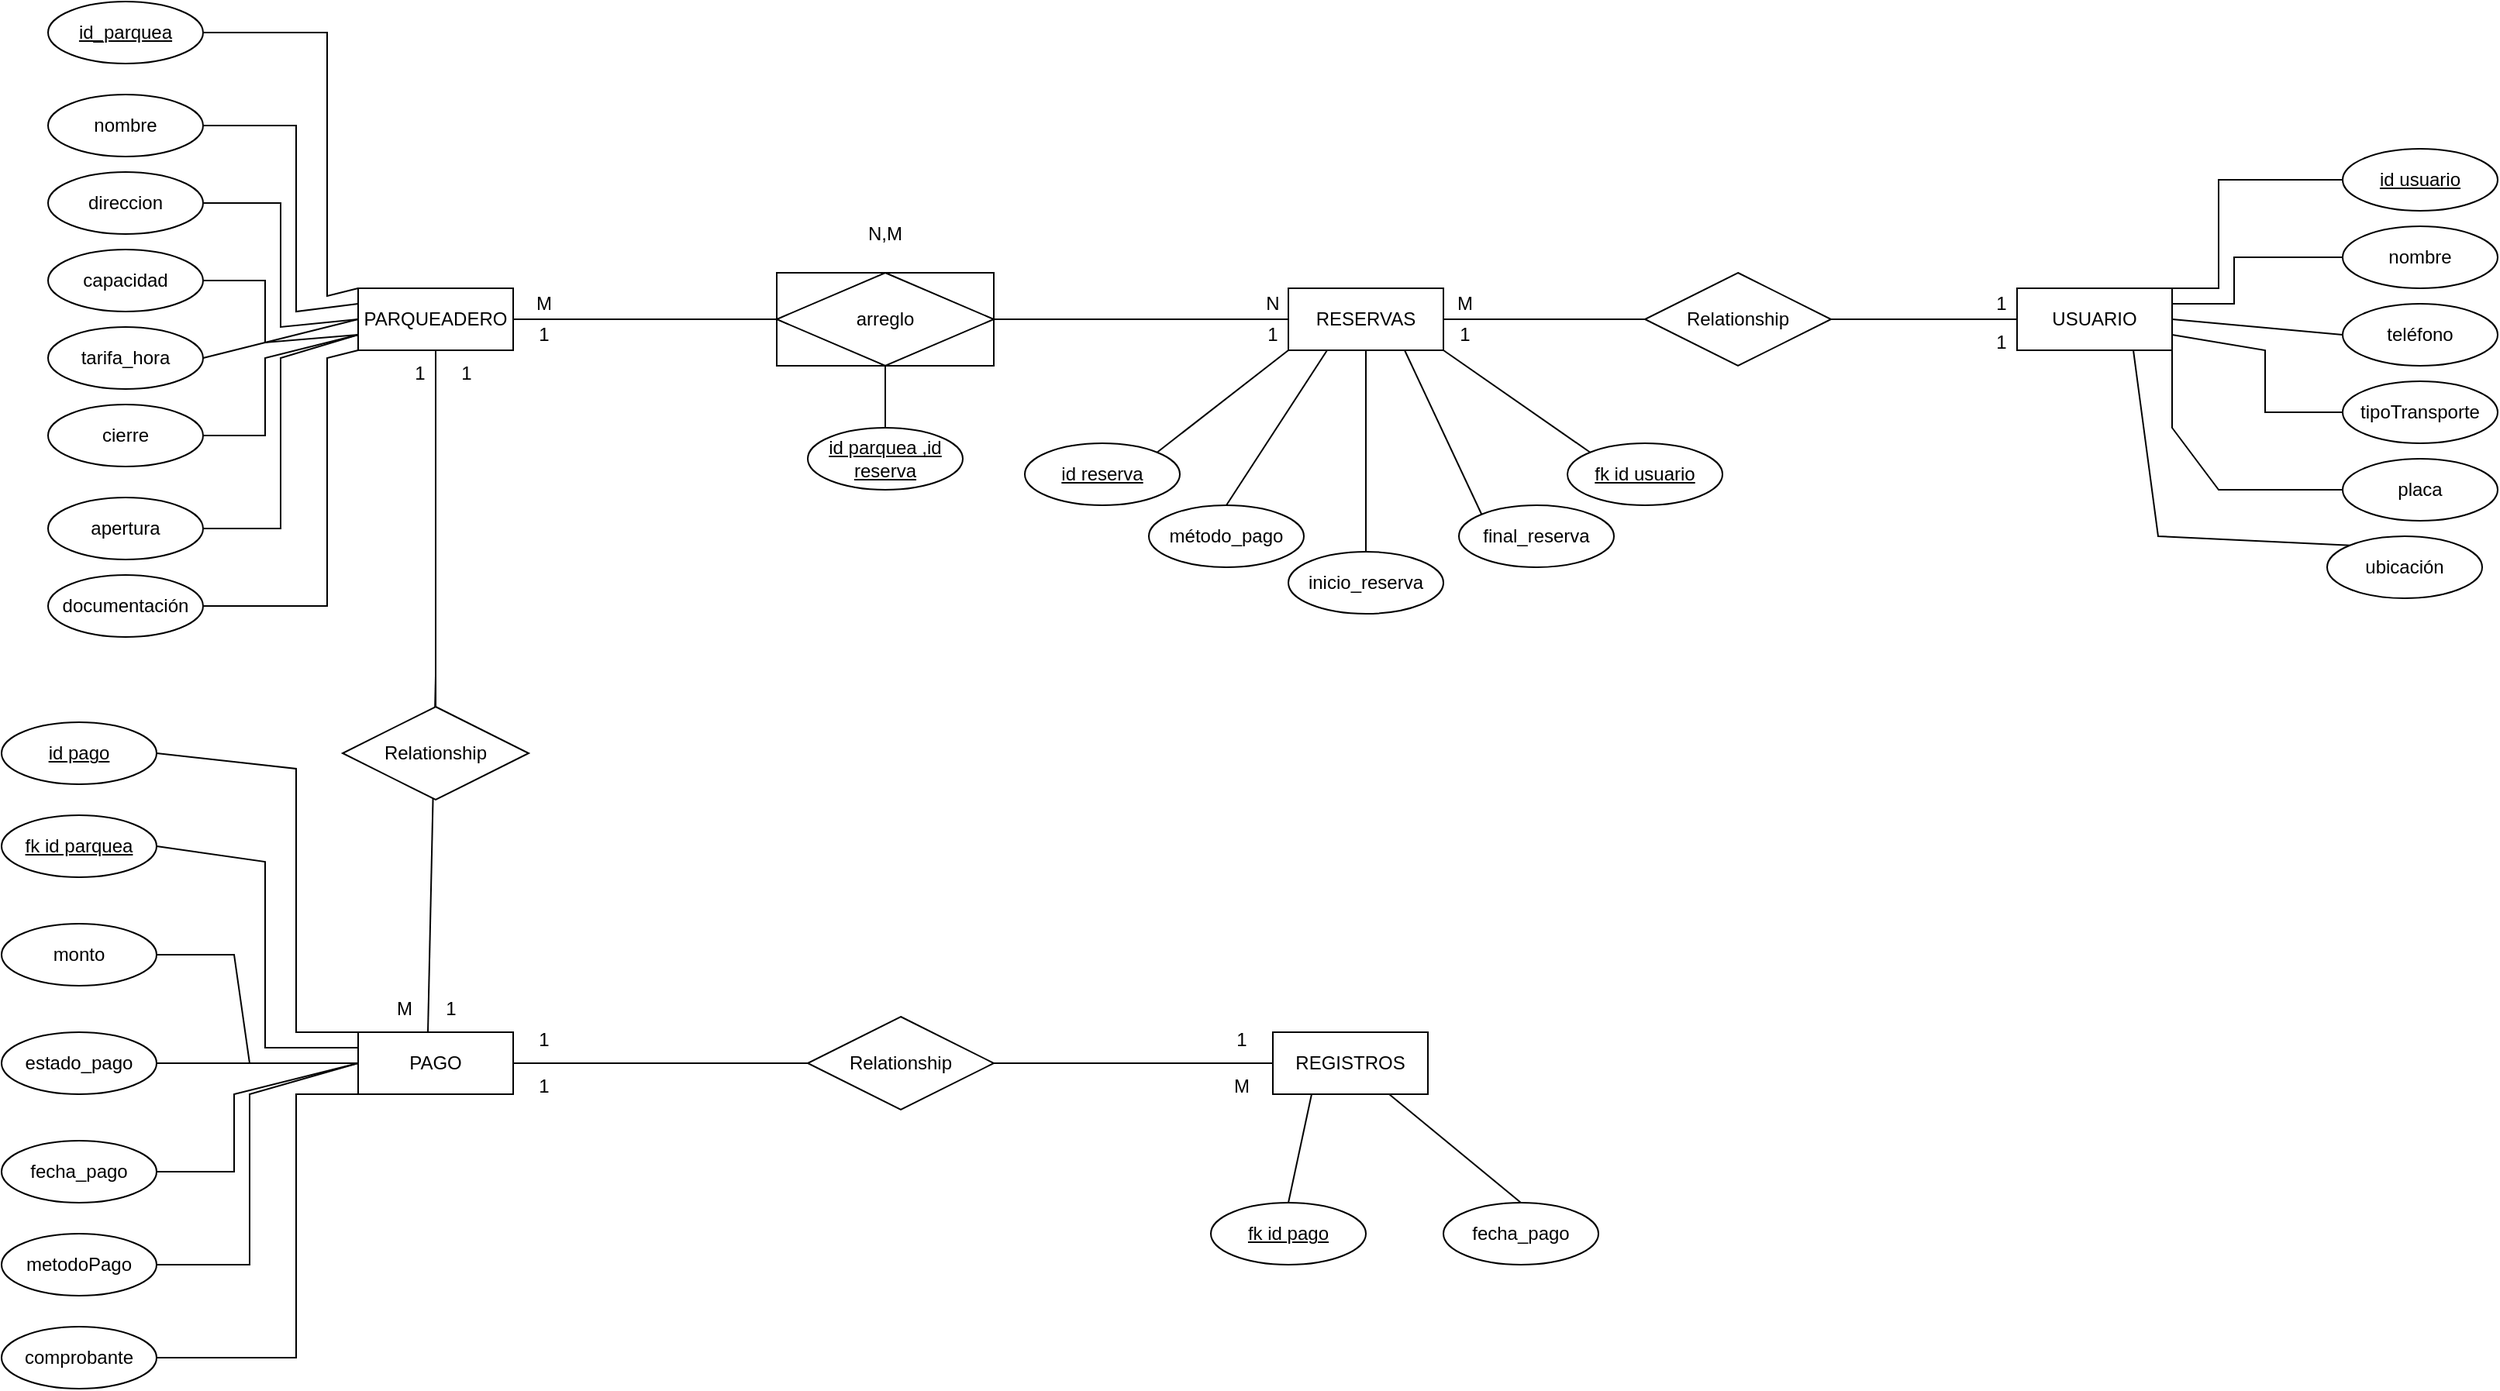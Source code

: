 <mxfile version="24.7.13">
  <diagram name="Página-1" id="D1UG52gK4ZFhQqOSn1Ke">
    <mxGraphModel dx="2694" dy="780" grid="1" gridSize="10" guides="1" tooltips="1" connect="1" arrows="1" fold="1" page="1" pageScale="1" pageWidth="827" pageHeight="1169" math="0" shadow="0">
      <root>
        <mxCell id="0" />
        <mxCell id="1" parent="0" />
        <mxCell id="8Ww00pwWWYWBI8ZVEA0D-1" value="USUARIO" style="whiteSpace=wrap;html=1;align=center;" parent="1" vertex="1">
          <mxGeometry x="800" y="200" width="100" height="40" as="geometry" />
        </mxCell>
        <mxCell id="8Ww00pwWWYWBI8ZVEA0D-4" value="PARQUEADERO" style="whiteSpace=wrap;html=1;align=center;" parent="1" vertex="1">
          <mxGeometry x="-270" y="200" width="100" height="40" as="geometry" />
        </mxCell>
        <mxCell id="8Ww00pwWWYWBI8ZVEA0D-7" value="capacidad" style="ellipse;whiteSpace=wrap;html=1;align=center;" parent="1" vertex="1">
          <mxGeometry x="-470" y="175" width="100" height="40" as="geometry" />
        </mxCell>
        <mxCell id="8Ww00pwWWYWBI8ZVEA0D-8" value="id_parquea" style="ellipse;whiteSpace=wrap;html=1;align=center;fontStyle=4;" parent="1" vertex="1">
          <mxGeometry x="-470" y="15" width="100" height="40" as="geometry" />
        </mxCell>
        <mxCell id="8Ww00pwWWYWBI8ZVEA0D-9" value="direccion" style="ellipse;whiteSpace=wrap;html=1;align=center;" parent="1" vertex="1">
          <mxGeometry x="-470" y="125" width="100" height="40" as="geometry" />
        </mxCell>
        <mxCell id="8Ww00pwWWYWBI8ZVEA0D-10" value="nombre" style="ellipse;whiteSpace=wrap;html=1;align=center;" parent="1" vertex="1">
          <mxGeometry x="-470" y="75" width="100" height="40" as="geometry" />
        </mxCell>
        <mxCell id="8Ww00pwWWYWBI8ZVEA0D-12" value="tarifa_hora" style="ellipse;whiteSpace=wrap;html=1;align=center;" parent="1" vertex="1">
          <mxGeometry x="-470" y="225" width="100" height="40" as="geometry" />
        </mxCell>
        <mxCell id="8Ww00pwWWYWBI8ZVEA0D-13" value="apertura" style="ellipse;whiteSpace=wrap;html=1;align=center;" parent="1" vertex="1">
          <mxGeometry x="-470" y="335" width="100" height="40" as="geometry" />
        </mxCell>
        <mxCell id="8Ww00pwWWYWBI8ZVEA0D-14" value="cierre" style="ellipse;whiteSpace=wrap;html=1;align=center;" parent="1" vertex="1">
          <mxGeometry x="-470" y="275" width="100" height="40" as="geometry" />
        </mxCell>
        <mxCell id="8Ww00pwWWYWBI8ZVEA0D-15" value="documentación" style="ellipse;whiteSpace=wrap;html=1;align=center;" parent="1" vertex="1">
          <mxGeometry x="-470" y="385" width="100" height="40" as="geometry" />
        </mxCell>
        <mxCell id="8Ww00pwWWYWBI8ZVEA0D-16" value="" style="endArrow=none;html=1;rounded=0;exitX=1;exitY=0.5;exitDx=0;exitDy=0;entryX=0;entryY=0;entryDx=0;entryDy=0;" parent="1" source="8Ww00pwWWYWBI8ZVEA0D-8" target="8Ww00pwWWYWBI8ZVEA0D-4" edge="1">
          <mxGeometry relative="1" as="geometry">
            <mxPoint x="-290" y="115" as="sourcePoint" />
            <mxPoint x="-320" y="285" as="targetPoint" />
            <Array as="points">
              <mxPoint x="-290" y="35" />
              <mxPoint x="-290" y="205" />
            </Array>
          </mxGeometry>
        </mxCell>
        <mxCell id="8Ww00pwWWYWBI8ZVEA0D-17" value="" style="endArrow=none;html=1;rounded=0;exitX=1;exitY=0.5;exitDx=0;exitDy=0;entryX=0;entryY=0.25;entryDx=0;entryDy=0;" parent="1" source="8Ww00pwWWYWBI8ZVEA0D-10" target="8Ww00pwWWYWBI8ZVEA0D-4" edge="1">
          <mxGeometry relative="1" as="geometry">
            <mxPoint x="-370" y="195" as="sourcePoint" />
            <mxPoint x="-270" y="375" as="targetPoint" />
            <Array as="points">
              <mxPoint x="-310" y="95" />
              <mxPoint x="-310" y="215" />
            </Array>
          </mxGeometry>
        </mxCell>
        <mxCell id="8Ww00pwWWYWBI8ZVEA0D-18" value="" style="endArrow=none;html=1;rounded=0;exitX=1;exitY=0.5;exitDx=0;exitDy=0;entryX=0;entryY=0.5;entryDx=0;entryDy=0;" parent="1" source="8Ww00pwWWYWBI8ZVEA0D-9" target="8Ww00pwWWYWBI8ZVEA0D-4" edge="1">
          <mxGeometry relative="1" as="geometry">
            <mxPoint x="-360" y="255" as="sourcePoint" />
            <mxPoint x="-260" y="375" as="targetPoint" />
            <Array as="points">
              <mxPoint x="-320" y="145" />
              <mxPoint x="-320" y="225" />
            </Array>
          </mxGeometry>
        </mxCell>
        <mxCell id="8Ww00pwWWYWBI8ZVEA0D-19" value="" style="endArrow=none;html=1;rounded=0;exitX=1;exitY=0.5;exitDx=0;exitDy=0;entryX=0;entryY=0.75;entryDx=0;entryDy=0;" parent="1" source="8Ww00pwWWYWBI8ZVEA0D-7" target="8Ww00pwWWYWBI8ZVEA0D-4" edge="1">
          <mxGeometry relative="1" as="geometry">
            <mxPoint x="-360" y="205" as="sourcePoint" />
            <mxPoint x="-260" y="285" as="targetPoint" />
            <Array as="points">
              <mxPoint x="-330" y="195" />
              <mxPoint x="-330" y="235" />
            </Array>
          </mxGeometry>
        </mxCell>
        <mxCell id="8Ww00pwWWYWBI8ZVEA0D-20" value="" style="endArrow=none;html=1;rounded=0;exitX=1;exitY=0.5;exitDx=0;exitDy=0;entryX=0;entryY=1;entryDx=0;entryDy=0;" parent="1" source="8Ww00pwWWYWBI8ZVEA0D-15" target="8Ww00pwWWYWBI8ZVEA0D-4" edge="1">
          <mxGeometry relative="1" as="geometry">
            <mxPoint x="-320" y="404.5" as="sourcePoint" />
            <mxPoint x="-230" y="275" as="targetPoint" />
            <Array as="points">
              <mxPoint x="-290" y="405" />
              <mxPoint x="-290" y="245" />
            </Array>
          </mxGeometry>
        </mxCell>
        <mxCell id="8Ww00pwWWYWBI8ZVEA0D-21" value="" style="endArrow=none;html=1;rounded=0;exitX=1;exitY=0.5;exitDx=0;exitDy=0;entryX=0;entryY=0.75;entryDx=0;entryDy=0;" parent="1" source="8Ww00pwWWYWBI8ZVEA0D-13" target="8Ww00pwWWYWBI8ZVEA0D-4" edge="1">
          <mxGeometry relative="1" as="geometry">
            <mxPoint x="-360" y="415" as="sourcePoint" />
            <mxPoint x="-260" y="255" as="targetPoint" />
            <Array as="points">
              <mxPoint x="-320" y="355" />
              <mxPoint x="-320" y="245" />
            </Array>
          </mxGeometry>
        </mxCell>
        <mxCell id="8Ww00pwWWYWBI8ZVEA0D-22" value="" style="endArrow=none;html=1;rounded=0;exitX=1;exitY=0.5;exitDx=0;exitDy=0;entryX=0;entryY=0.75;entryDx=0;entryDy=0;" parent="1" source="8Ww00pwWWYWBI8ZVEA0D-14" target="8Ww00pwWWYWBI8ZVEA0D-4" edge="1">
          <mxGeometry relative="1" as="geometry">
            <mxPoint x="-360" y="365" as="sourcePoint" />
            <mxPoint x="-260" y="245" as="targetPoint" />
            <Array as="points">
              <mxPoint x="-330" y="295" />
              <mxPoint x="-330" y="245" />
            </Array>
          </mxGeometry>
        </mxCell>
        <mxCell id="8Ww00pwWWYWBI8ZVEA0D-23" value="" style="endArrow=none;html=1;rounded=0;exitX=1;exitY=0.5;exitDx=0;exitDy=0;entryX=0;entryY=0.5;entryDx=0;entryDy=0;" parent="1" source="8Ww00pwWWYWBI8ZVEA0D-12" target="8Ww00pwWWYWBI8ZVEA0D-4" edge="1">
          <mxGeometry relative="1" as="geometry">
            <mxPoint x="30" y="115" as="sourcePoint" />
            <mxPoint x="190" y="115" as="targetPoint" />
          </mxGeometry>
        </mxCell>
        <mxCell id="8Ww00pwWWYWBI8ZVEA0D-25" value="REGISTROS" style="whiteSpace=wrap;html=1;align=center;" parent="1" vertex="1">
          <mxGeometry x="320" y="680" width="100" height="40" as="geometry" />
        </mxCell>
        <mxCell id="8Ww00pwWWYWBI8ZVEA0D-28" value="método_pago" style="ellipse;whiteSpace=wrap;html=1;align=center;" parent="1" vertex="1">
          <mxGeometry x="240" y="340" width="100" height="40" as="geometry" />
        </mxCell>
        <mxCell id="8Ww00pwWWYWBI8ZVEA0D-30" value="inicio_reserva" style="ellipse;whiteSpace=wrap;html=1;align=center;" parent="1" vertex="1">
          <mxGeometry x="330" y="370" width="100" height="40" as="geometry" />
        </mxCell>
        <mxCell id="8Ww00pwWWYWBI8ZVEA0D-31" value="final_reserva" style="ellipse;whiteSpace=wrap;html=1;align=center;" parent="1" vertex="1">
          <mxGeometry x="440" y="340" width="100" height="40" as="geometry" />
        </mxCell>
        <mxCell id="8Ww00pwWWYWBI8ZVEA0D-32" value="fk id usuario" style="ellipse;whiteSpace=wrap;html=1;align=center;fontStyle=4;" parent="1" vertex="1">
          <mxGeometry x="510" y="300" width="100" height="40" as="geometry" />
        </mxCell>
        <mxCell id="8Ww00pwWWYWBI8ZVEA0D-33" value="id reserva" style="ellipse;whiteSpace=wrap;html=1;align=center;fontStyle=4;" parent="1" vertex="1">
          <mxGeometry x="160" y="300" width="100" height="40" as="geometry" />
        </mxCell>
        <mxCell id="8Ww00pwWWYWBI8ZVEA0D-35" value="" style="endArrow=none;html=1;rounded=0;exitX=0.5;exitY=0;exitDx=0;exitDy=0;entryX=0.25;entryY=1;entryDx=0;entryDy=0;" parent="1" source="8Ww00pwWWYWBI8ZVEA0D-28" edge="1">
          <mxGeometry relative="1" as="geometry">
            <mxPoint x="265" y="316" as="sourcePoint" />
            <mxPoint x="355" y="240" as="targetPoint" />
          </mxGeometry>
        </mxCell>
        <mxCell id="8Ww00pwWWYWBI8ZVEA0D-36" value="" style="endArrow=none;html=1;rounded=0;exitX=0.5;exitY=0;exitDx=0;exitDy=0;entryX=0.5;entryY=1;entryDx=0;entryDy=0;" parent="1" source="8Ww00pwWWYWBI8ZVEA0D-30" edge="1">
          <mxGeometry relative="1" as="geometry">
            <mxPoint x="300" y="350" as="sourcePoint" />
            <mxPoint x="380" y="240" as="targetPoint" />
          </mxGeometry>
        </mxCell>
        <mxCell id="8Ww00pwWWYWBI8ZVEA0D-37" value="" style="endArrow=none;html=1;rounded=0;exitX=0;exitY=0;exitDx=0;exitDy=0;entryX=0.75;entryY=1;entryDx=0;entryDy=0;" parent="1" source="8Ww00pwWWYWBI8ZVEA0D-31" edge="1">
          <mxGeometry relative="1" as="geometry">
            <mxPoint x="400" y="380" as="sourcePoint" />
            <mxPoint x="405" y="240" as="targetPoint" />
          </mxGeometry>
        </mxCell>
        <mxCell id="8Ww00pwWWYWBI8ZVEA0D-38" value="" style="endArrow=none;html=1;rounded=0;exitX=0;exitY=0;exitDx=0;exitDy=0;entryX=1;entryY=1;entryDx=0;entryDy=0;" parent="1" source="8Ww00pwWWYWBI8ZVEA0D-32" edge="1">
          <mxGeometry relative="1" as="geometry">
            <mxPoint x="475" y="356" as="sourcePoint" />
            <mxPoint x="430" y="240" as="targetPoint" />
          </mxGeometry>
        </mxCell>
        <mxCell id="8Ww00pwWWYWBI8ZVEA0D-39" value="id usuario" style="ellipse;whiteSpace=wrap;html=1;align=center;fontStyle=4;" parent="1" vertex="1">
          <mxGeometry x="1010" y="110" width="100" height="40" as="geometry" />
        </mxCell>
        <mxCell id="8Ww00pwWWYWBI8ZVEA0D-40" value="nombre" style="ellipse;whiteSpace=wrap;html=1;align=center;" parent="1" vertex="1">
          <mxGeometry x="1010" y="160" width="100" height="40" as="geometry" />
        </mxCell>
        <mxCell id="8Ww00pwWWYWBI8ZVEA0D-41" value="teléfono" style="ellipse;whiteSpace=wrap;html=1;align=center;" parent="1" vertex="1">
          <mxGeometry x="1010" y="210" width="100" height="40" as="geometry" />
        </mxCell>
        <mxCell id="8Ww00pwWWYWBI8ZVEA0D-42" value="tipoTransp&lt;span style=&quot;color: rgba(0, 0, 0, 0); font-family: monospace; font-size: 0px; text-align: start; text-wrap: nowrap;&quot;&gt;%3CmxGraphModel%3E%3Croot%3E%3CmxCell%20id%3D%220%22%2F%3E%3CmxCell%20id%3D%221%22%20parent%3D%220%22%2F%3E%3CmxCell%20id%3D%222%22%20value%3D%22tel%C3%A9fono%22%20style%3D%22ellipse%3BwhiteSpace%3Dwrap%3Bhtml%3D1%3Balign%3Dcenter%3B%22%20vertex%3D%221%22%20parent%3D%221%22%3E%3CmxGeometry%20x%3D%221220%22%20y%3D%22230%22%20width%3D%22100%22%20height%3D%2240%22%20as%3D%22geometry%22%2F%3E%3C%2FmxCell%3E%3C%2Froot%3E%3C%2FmxGraphModel%3E&lt;/span&gt;orte" style="ellipse;whiteSpace=wrap;html=1;align=center;" parent="1" vertex="1">
          <mxGeometry x="1010" y="260" width="100" height="40" as="geometry" />
        </mxCell>
        <mxCell id="8Ww00pwWWYWBI8ZVEA0D-43" value="placa" style="ellipse;whiteSpace=wrap;html=1;align=center;" parent="1" vertex="1">
          <mxGeometry x="1010" y="310" width="100" height="40" as="geometry" />
        </mxCell>
        <mxCell id="8Ww00pwWWYWBI8ZVEA0D-44" value="" style="endArrow=none;html=1;rounded=0;entryX=0;entryY=0.5;entryDx=0;entryDy=0;exitX=1;exitY=0;exitDx=0;exitDy=0;" parent="1" source="8Ww00pwWWYWBI8ZVEA0D-1" target="8Ww00pwWWYWBI8ZVEA0D-39" edge="1">
          <mxGeometry relative="1" as="geometry">
            <mxPoint x="930" y="250" as="sourcePoint" />
            <mxPoint x="970" y="129.5" as="targetPoint" />
            <Array as="points">
              <mxPoint x="930" y="200" />
              <mxPoint x="930" y="130" />
            </Array>
          </mxGeometry>
        </mxCell>
        <mxCell id="8Ww00pwWWYWBI8ZVEA0D-45" value="" style="endArrow=none;html=1;rounded=0;entryX=0;entryY=0.5;entryDx=0;entryDy=0;exitX=1;exitY=0.25;exitDx=0;exitDy=0;" parent="1" source="8Ww00pwWWYWBI8ZVEA0D-1" target="8Ww00pwWWYWBI8ZVEA0D-40" edge="1">
          <mxGeometry relative="1" as="geometry">
            <mxPoint x="910" y="210" as="sourcePoint" />
            <mxPoint x="1020" y="140" as="targetPoint" />
            <Array as="points">
              <mxPoint x="940" y="210" />
              <mxPoint x="940" y="180" />
            </Array>
          </mxGeometry>
        </mxCell>
        <mxCell id="8Ww00pwWWYWBI8ZVEA0D-47" value="" style="endArrow=none;html=1;rounded=0;exitX=1;exitY=0.5;exitDx=0;exitDy=0;entryX=0;entryY=0.5;entryDx=0;entryDy=0;" parent="1" source="8Ww00pwWWYWBI8ZVEA0D-1" target="8Ww00pwWWYWBI8ZVEA0D-41" edge="1">
          <mxGeometry relative="1" as="geometry">
            <mxPoint x="790" y="279.5" as="sourcePoint" />
            <mxPoint x="950" y="279.5" as="targetPoint" />
          </mxGeometry>
        </mxCell>
        <mxCell id="8Ww00pwWWYWBI8ZVEA0D-48" value="" style="endArrow=none;html=1;rounded=0;exitX=1;exitY=0.75;exitDx=0;exitDy=0;entryX=0;entryY=0.5;entryDx=0;entryDy=0;" parent="1" source="8Ww00pwWWYWBI8ZVEA0D-1" target="8Ww00pwWWYWBI8ZVEA0D-42" edge="1">
          <mxGeometry relative="1" as="geometry">
            <mxPoint x="910" y="270" as="sourcePoint" />
            <mxPoint x="960" y="300" as="targetPoint" />
            <Array as="points">
              <mxPoint x="960" y="240" />
              <mxPoint x="960" y="280" />
            </Array>
          </mxGeometry>
        </mxCell>
        <mxCell id="8Ww00pwWWYWBI8ZVEA0D-49" value="" style="endArrow=none;html=1;rounded=0;exitX=1;exitY=1;exitDx=0;exitDy=0;entryX=0;entryY=0.5;entryDx=0;entryDy=0;" parent="1" source="8Ww00pwWWYWBI8ZVEA0D-1" target="8Ww00pwWWYWBI8ZVEA0D-43" edge="1">
          <mxGeometry relative="1" as="geometry">
            <mxPoint x="890" y="359.5" as="sourcePoint" />
            <mxPoint x="1050" y="359.5" as="targetPoint" />
            <Array as="points">
              <mxPoint x="900" y="290" />
              <mxPoint x="930" y="330" />
            </Array>
          </mxGeometry>
        </mxCell>
        <mxCell id="8Ww00pwWWYWBI8ZVEA0D-52" value="fecha_pago" style="ellipse;whiteSpace=wrap;html=1;align=center;" parent="1" vertex="1">
          <mxGeometry x="430" y="790" width="100" height="40" as="geometry" />
        </mxCell>
        <mxCell id="8Ww00pwWWYWBI8ZVEA0D-54" value="fk id pago" style="ellipse;whiteSpace=wrap;html=1;align=center;fontStyle=4;" parent="1" vertex="1">
          <mxGeometry x="280" y="790" width="100" height="40" as="geometry" />
        </mxCell>
        <mxCell id="8Ww00pwWWYWBI8ZVEA0D-55" value="" style="endArrow=none;html=1;rounded=0;exitX=0.5;exitY=0;exitDx=0;exitDy=0;entryX=0.25;entryY=1;entryDx=0;entryDy=0;" parent="1" source="8Ww00pwWWYWBI8ZVEA0D-54" target="8Ww00pwWWYWBI8ZVEA0D-25" edge="1">
          <mxGeometry relative="1" as="geometry">
            <mxPoint x="620" y="850" as="sourcePoint" />
            <mxPoint x="780" y="850" as="targetPoint" />
          </mxGeometry>
        </mxCell>
        <mxCell id="8Ww00pwWWYWBI8ZVEA0D-56" value="" style="endArrow=none;html=1;rounded=0;exitX=0.5;exitY=0;exitDx=0;exitDy=0;entryX=0.75;entryY=1;entryDx=0;entryDy=0;" parent="1" source="8Ww00pwWWYWBI8ZVEA0D-52" target="8Ww00pwWWYWBI8ZVEA0D-25" edge="1">
          <mxGeometry relative="1" as="geometry">
            <mxPoint x="395" y="820" as="sourcePoint" />
            <mxPoint x="450" y="760" as="targetPoint" />
          </mxGeometry>
        </mxCell>
        <mxCell id="8Ww00pwWWYWBI8ZVEA0D-60" value="id pago" style="ellipse;whiteSpace=wrap;html=1;align=center;fontStyle=4;" parent="1" vertex="1">
          <mxGeometry x="-500" y="480" width="100" height="40" as="geometry" />
        </mxCell>
        <mxCell id="8Ww00pwWWYWBI8ZVEA0D-61" value="fk id parquea" style="ellipse;whiteSpace=wrap;html=1;align=center;fontStyle=4;" parent="1" vertex="1">
          <mxGeometry x="-500" y="540" width="100" height="40" as="geometry" />
        </mxCell>
        <mxCell id="8Ww00pwWWYWBI8ZVEA0D-62" value="monto" style="ellipse;whiteSpace=wrap;html=1;align=center;" parent="1" vertex="1">
          <mxGeometry x="-500" y="610" width="100" height="40" as="geometry" />
        </mxCell>
        <mxCell id="8Ww00pwWWYWBI8ZVEA0D-63" value="fecha_pago" style="ellipse;whiteSpace=wrap;html=1;align=center;" parent="1" vertex="1">
          <mxGeometry x="-500" y="750" width="100" height="40" as="geometry" />
        </mxCell>
        <mxCell id="8Ww00pwWWYWBI8ZVEA0D-64" value="metodoPago" style="ellipse;whiteSpace=wrap;html=1;align=center;" parent="1" vertex="1">
          <mxGeometry x="-500" y="810" width="100" height="40" as="geometry" />
        </mxCell>
        <mxCell id="8Ww00pwWWYWBI8ZVEA0D-65" value="&lt;div style=&quot;text-align: left;&quot;&gt;&lt;span style=&quot;background-color: initial;&quot;&gt;estado_pago&lt;/span&gt;&lt;/div&gt;" style="ellipse;whiteSpace=wrap;html=1;align=center;" parent="1" vertex="1">
          <mxGeometry x="-500" y="680" width="100" height="40" as="geometry" />
        </mxCell>
        <mxCell id="8Ww00pwWWYWBI8ZVEA0D-66" value="comprobante" style="ellipse;whiteSpace=wrap;html=1;align=center;" parent="1" vertex="1">
          <mxGeometry x="-500" y="870" width="100" height="40" as="geometry" />
        </mxCell>
        <mxCell id="8Ww00pwWWYWBI8ZVEA0D-75" value="" style="endArrow=none;html=1;rounded=0;exitX=1;exitY=0.5;exitDx=0;exitDy=0;entryX=0;entryY=0;entryDx=0;entryDy=0;" parent="1" source="8Ww00pwWWYWBI8ZVEA0D-60" edge="1">
          <mxGeometry relative="1" as="geometry">
            <mxPoint x="-390" y="510" as="sourcePoint" />
            <mxPoint x="-270" y="680" as="targetPoint" />
            <Array as="points">
              <mxPoint x="-310" y="510" />
              <mxPoint x="-310" y="680" />
            </Array>
          </mxGeometry>
        </mxCell>
        <mxCell id="8Ww00pwWWYWBI8ZVEA0D-76" value="" style="endArrow=none;html=1;rounded=0;exitX=1;exitY=0.5;exitDx=0;exitDy=0;entryX=0;entryY=0.25;entryDx=0;entryDy=0;" parent="1" source="8Ww00pwWWYWBI8ZVEA0D-61" edge="1">
          <mxGeometry relative="1" as="geometry">
            <mxPoint x="-390" y="570" as="sourcePoint" />
            <mxPoint x="-270" y="690" as="targetPoint" />
            <Array as="points">
              <mxPoint x="-330" y="570" />
              <mxPoint x="-330" y="690" />
            </Array>
          </mxGeometry>
        </mxCell>
        <mxCell id="8Ww00pwWWYWBI8ZVEA0D-77" value="" style="endArrow=none;html=1;rounded=0;exitX=1;exitY=0.5;exitDx=0;exitDy=0;entryX=0;entryY=0.5;entryDx=0;entryDy=0;" parent="1" source="8Ww00pwWWYWBI8ZVEA0D-62" edge="1">
          <mxGeometry relative="1" as="geometry">
            <mxPoint x="-390" y="620" as="sourcePoint" />
            <mxPoint x="-270" y="700" as="targetPoint" />
            <Array as="points">
              <mxPoint x="-350" y="630" />
              <mxPoint x="-340" y="700" />
            </Array>
          </mxGeometry>
        </mxCell>
        <mxCell id="8Ww00pwWWYWBI8ZVEA0D-79" value="" style="endArrow=none;html=1;rounded=0;exitX=1;exitY=0.5;exitDx=0;exitDy=0;entryX=0;entryY=1;entryDx=0;entryDy=0;" parent="1" source="8Ww00pwWWYWBI8ZVEA0D-66" edge="1">
          <mxGeometry relative="1" as="geometry">
            <mxPoint x="-390" y="880" as="sourcePoint" />
            <mxPoint x="-270" y="720" as="targetPoint" />
            <Array as="points">
              <mxPoint x="-310" y="890" />
              <mxPoint x="-310" y="720" />
            </Array>
          </mxGeometry>
        </mxCell>
        <mxCell id="8Ww00pwWWYWBI8ZVEA0D-80" value="" style="endArrow=none;html=1;rounded=0;exitX=1;exitY=0.5;exitDx=0;exitDy=0;entryX=0;entryY=0.5;entryDx=0;entryDy=0;" parent="1" source="8Ww00pwWWYWBI8ZVEA0D-64" edge="1">
          <mxGeometry relative="1" as="geometry">
            <mxPoint x="-390" y="830" as="sourcePoint" />
            <mxPoint x="-270" y="700" as="targetPoint" />
            <Array as="points">
              <mxPoint x="-340" y="830" />
              <mxPoint x="-340" y="720" />
            </Array>
          </mxGeometry>
        </mxCell>
        <mxCell id="8Ww00pwWWYWBI8ZVEA0D-81" value="" style="endArrow=none;html=1;rounded=0;exitX=1;exitY=0.5;exitDx=0;exitDy=0;entryX=0;entryY=0.5;entryDx=0;entryDy=0;" parent="1" source="8Ww00pwWWYWBI8ZVEA0D-63" edge="1">
          <mxGeometry relative="1" as="geometry">
            <mxPoint x="-390" y="770" as="sourcePoint" />
            <mxPoint x="-270" y="700" as="targetPoint" />
            <Array as="points">
              <mxPoint x="-350" y="770" />
              <mxPoint x="-350" y="720" />
            </Array>
          </mxGeometry>
        </mxCell>
        <mxCell id="8Ww00pwWWYWBI8ZVEA0D-82" value="" style="endArrow=none;html=1;rounded=0;exitX=1;exitY=0.5;exitDx=0;exitDy=0;entryX=0;entryY=0.5;entryDx=0;entryDy=0;" parent="1" source="8Ww00pwWWYWBI8ZVEA0D-65" edge="1">
          <mxGeometry relative="1" as="geometry">
            <mxPoint x="-390" y="720" as="sourcePoint" />
            <mxPoint x="-270" y="700" as="targetPoint" />
          </mxGeometry>
        </mxCell>
        <mxCell id="8Ww00pwWWYWBI8ZVEA0D-86" value="" style="endArrow=none;html=1;rounded=0;exitX=1;exitY=0.5;exitDx=0;exitDy=0;entryX=0;entryY=0.5;entryDx=0;entryDy=0;" parent="1" target="lPwPZ8M9gi9Hf_ZqBTpw-19" edge="1">
          <mxGeometry relative="1" as="geometry">
            <mxPoint x="430" y="220" as="sourcePoint" />
            <mxPoint x="520" y="220" as="targetPoint" />
          </mxGeometry>
        </mxCell>
        <mxCell id="8Ww00pwWWYWBI8ZVEA0D-87" value="" style="endArrow=none;html=1;rounded=0;exitX=1;exitY=0.5;exitDx=0;exitDy=0;entryX=0;entryY=0.5;entryDx=0;entryDy=0;" parent="1" source="lPwPZ8M9gi9Hf_ZqBTpw-19" target="8Ww00pwWWYWBI8ZVEA0D-1" edge="1">
          <mxGeometry relative="1" as="geometry">
            <mxPoint x="685" y="220" as="sourcePoint" />
            <mxPoint x="995" y="269.41" as="targetPoint" />
          </mxGeometry>
        </mxCell>
        <mxCell id="8Ww00pwWWYWBI8ZVEA0D-91" value="1" style="text;strokeColor=none;align=center;fillColor=none;html=1;verticalAlign=middle;whiteSpace=wrap;rounded=0;" parent="1" vertex="1">
          <mxGeometry x="760" y="195" width="60" height="30" as="geometry" />
        </mxCell>
        <mxCell id="8Ww00pwWWYWBI8ZVEA0D-92" value="M" style="text;strokeColor=none;align=center;fillColor=none;html=1;verticalAlign=middle;whiteSpace=wrap;rounded=0;" parent="1" vertex="1">
          <mxGeometry x="414" y="195" width="60" height="30" as="geometry" />
        </mxCell>
        <mxCell id="8Ww00pwWWYWBI8ZVEA0D-94" value="1" style="text;strokeColor=none;align=center;fillColor=none;html=1;verticalAlign=middle;whiteSpace=wrap;rounded=0;" parent="1" vertex="1">
          <mxGeometry x="414" y="215" width="60" height="30" as="geometry" />
        </mxCell>
        <mxCell id="8Ww00pwWWYWBI8ZVEA0D-95" value="1" style="text;strokeColor=none;align=center;fillColor=none;html=1;verticalAlign=middle;whiteSpace=wrap;rounded=0;" parent="1" vertex="1">
          <mxGeometry x="760" y="220" width="60" height="30" as="geometry" />
        </mxCell>
        <mxCell id="8Ww00pwWWYWBI8ZVEA0D-96" value="arreglo" style="shape=associativeEntity;whiteSpace=wrap;html=1;align=center;" parent="1" vertex="1">
          <mxGeometry y="190" width="140" height="60" as="geometry" />
        </mxCell>
        <mxCell id="8Ww00pwWWYWBI8ZVEA0D-97" value="" style="endArrow=none;html=1;rounded=0;exitX=1;exitY=0.5;exitDx=0;exitDy=0;entryX=0;entryY=0.5;entryDx=0;entryDy=0;" parent="1" source="8Ww00pwWWYWBI8ZVEA0D-4" target="8Ww00pwWWYWBI8ZVEA0D-96" edge="1">
          <mxGeometry relative="1" as="geometry">
            <mxPoint x="-270" y="280" as="sourcePoint" />
            <mxPoint x="-110" y="280" as="targetPoint" />
          </mxGeometry>
        </mxCell>
        <mxCell id="8Ww00pwWWYWBI8ZVEA0D-98" value="" style="endArrow=none;html=1;rounded=0;exitX=1;exitY=0.5;exitDx=0;exitDy=0;entryX=0;entryY=0.5;entryDx=0;entryDy=0;" parent="1" source="8Ww00pwWWYWBI8ZVEA0D-96" edge="1">
          <mxGeometry relative="1" as="geometry">
            <mxPoint x="170" y="235" as="sourcePoint" />
            <mxPoint x="330" y="220" as="targetPoint" />
          </mxGeometry>
        </mxCell>
        <mxCell id="8Ww00pwWWYWBI8ZVEA0D-99" value="ubicación" style="ellipse;whiteSpace=wrap;html=1;align=center;" parent="1" vertex="1">
          <mxGeometry x="1000" y="360" width="100" height="40" as="geometry" />
        </mxCell>
        <mxCell id="8Ww00pwWWYWBI8ZVEA0D-100" value="" style="endArrow=none;html=1;rounded=0;exitX=0.75;exitY=1;exitDx=0;exitDy=0;entryX=0;entryY=0;entryDx=0;entryDy=0;" parent="1" source="8Ww00pwWWYWBI8ZVEA0D-1" target="8Ww00pwWWYWBI8ZVEA0D-99" edge="1">
          <mxGeometry relative="1" as="geometry">
            <mxPoint x="790" y="354.41" as="sourcePoint" />
            <mxPoint x="950" y="354.41" as="targetPoint" />
            <Array as="points">
              <mxPoint x="891" y="360" />
            </Array>
          </mxGeometry>
        </mxCell>
        <mxCell id="8Ww00pwWWYWBI8ZVEA0D-101" value="" style="endArrow=none;html=1;rounded=0;exitX=1;exitY=0.5;exitDx=0;exitDy=0;entryX=0;entryY=0.5;entryDx=0;entryDy=0;" parent="1" edge="1">
          <mxGeometry relative="1" as="geometry">
            <mxPoint x="-170" y="700" as="sourcePoint" />
            <mxPoint x="20" y="700" as="targetPoint" />
          </mxGeometry>
        </mxCell>
        <mxCell id="8Ww00pwWWYWBI8ZVEA0D-103" value="" style="endArrow=none;html=1;rounded=0;exitX=1;exitY=0.5;exitDx=0;exitDy=0;entryX=0;entryY=0.5;entryDx=0;entryDy=0;" parent="1" target="8Ww00pwWWYWBI8ZVEA0D-25" edge="1">
          <mxGeometry relative="1" as="geometry">
            <mxPoint x="140" y="700" as="sourcePoint" />
            <mxPoint x="390" y="690" as="targetPoint" />
          </mxGeometry>
        </mxCell>
        <mxCell id="8Ww00pwWWYWBI8ZVEA0D-105" value="" style="endArrow=none;html=1;rounded=0;exitX=0.75;exitY=1;exitDx=0;exitDy=0;entryX=0.5;entryY=1;entryDx=0;entryDy=0;" parent="1" source="lPwPZ8M9gi9Hf_ZqBTpw-2" edge="1">
          <mxGeometry relative="1" as="geometry">
            <mxPoint x="260" y="440" as="sourcePoint" />
            <mxPoint x="-220" y="450" as="targetPoint" />
          </mxGeometry>
        </mxCell>
        <mxCell id="8Ww00pwWWYWBI8ZVEA0D-106" value="" style="endArrow=none;html=1;rounded=0;exitX=0.5;exitY=0;exitDx=0;exitDy=0;entryX=0.5;entryY=1;entryDx=0;entryDy=0;" parent="1" target="8Ww00pwWWYWBI8ZVEA0D-4" edge="1">
          <mxGeometry relative="1" as="geometry">
            <mxPoint x="-220" y="470" as="sourcePoint" />
            <mxPoint x="-220" y="540" as="targetPoint" />
          </mxGeometry>
        </mxCell>
        <mxCell id="8Ww00pwWWYWBI8ZVEA0D-108" value="M" style="text;strokeColor=none;align=center;fillColor=none;html=1;verticalAlign=middle;whiteSpace=wrap;rounded=0;" parent="1" vertex="1">
          <mxGeometry x="-180" y="195" width="60" height="30" as="geometry" />
        </mxCell>
        <mxCell id="8Ww00pwWWYWBI8ZVEA0D-110" value="1" style="text;strokeColor=none;align=center;fillColor=none;html=1;verticalAlign=middle;whiteSpace=wrap;rounded=0;" parent="1" vertex="1">
          <mxGeometry x="-180" y="215" width="60" height="30" as="geometry" />
        </mxCell>
        <mxCell id="8Ww00pwWWYWBI8ZVEA0D-111" value="N" style="text;strokeColor=none;align=center;fillColor=none;html=1;verticalAlign=middle;whiteSpace=wrap;rounded=0;" parent="1" vertex="1">
          <mxGeometry x="290" y="195" width="60" height="30" as="geometry" />
        </mxCell>
        <mxCell id="lPwPZ8M9gi9Hf_ZqBTpw-1" value="1" style="text;strokeColor=none;align=center;fillColor=none;html=1;verticalAlign=middle;whiteSpace=wrap;rounded=0;" parent="1" vertex="1">
          <mxGeometry x="-230" y="240" width="60" height="30" as="geometry" />
        </mxCell>
        <mxCell id="lPwPZ8M9gi9Hf_ZqBTpw-4" value="" style="endArrow=none;html=1;rounded=0;exitX=0.5;exitY=0;exitDx=0;exitDy=0;entryX=0.5;entryY=1;entryDx=0;entryDy=0;" parent="1" target="lPwPZ8M9gi9Hf_ZqBTpw-2" edge="1">
          <mxGeometry relative="1" as="geometry">
            <mxPoint x="-220" y="680" as="sourcePoint" />
            <mxPoint x="-220" y="450" as="targetPoint" />
          </mxGeometry>
        </mxCell>
        <mxCell id="lPwPZ8M9gi9Hf_ZqBTpw-2" value="M" style="text;strokeColor=none;align=center;fillColor=none;html=1;verticalAlign=middle;whiteSpace=wrap;rounded=0;" parent="1" vertex="1">
          <mxGeometry x="-270" y="650" width="60" height="30" as="geometry" />
        </mxCell>
        <mxCell id="lPwPZ8M9gi9Hf_ZqBTpw-5" value="1" style="text;strokeColor=none;align=center;fillColor=none;html=1;verticalAlign=middle;whiteSpace=wrap;rounded=0;" parent="1" vertex="1">
          <mxGeometry x="-240" y="650" width="60" height="30" as="geometry" />
        </mxCell>
        <mxCell id="lPwPZ8M9gi9Hf_ZqBTpw-6" value="1" style="text;strokeColor=none;align=center;fillColor=none;html=1;verticalAlign=middle;whiteSpace=wrap;rounded=0;" parent="1" vertex="1">
          <mxGeometry x="-260" y="240" width="60" height="30" as="geometry" />
        </mxCell>
        <mxCell id="lPwPZ8M9gi9Hf_ZqBTpw-7" value="1" style="text;strokeColor=none;align=center;fillColor=none;html=1;verticalAlign=middle;whiteSpace=wrap;rounded=0;" parent="1" vertex="1">
          <mxGeometry x="-180" y="670" width="60" height="30" as="geometry" />
        </mxCell>
        <mxCell id="lPwPZ8M9gi9Hf_ZqBTpw-8" value="M" style="text;strokeColor=none;align=center;fillColor=none;html=1;verticalAlign=middle;whiteSpace=wrap;rounded=0;" parent="1" vertex="1">
          <mxGeometry x="270" y="700" width="60" height="30" as="geometry" />
        </mxCell>
        <mxCell id="lPwPZ8M9gi9Hf_ZqBTpw-9" value="1" style="text;strokeColor=none;align=center;fillColor=none;html=1;verticalAlign=middle;whiteSpace=wrap;rounded=0;" parent="1" vertex="1">
          <mxGeometry x="270" y="670" width="60" height="30" as="geometry" />
        </mxCell>
        <mxCell id="lPwPZ8M9gi9Hf_ZqBTpw-10" value="1" style="text;strokeColor=none;align=center;fillColor=none;html=1;verticalAlign=middle;whiteSpace=wrap;rounded=0;" parent="1" vertex="1">
          <mxGeometry x="-180" y="700" width="60" height="30" as="geometry" />
        </mxCell>
        <mxCell id="lPwPZ8M9gi9Hf_ZqBTpw-11" value="id parquea ,id reserva" style="ellipse;whiteSpace=wrap;html=1;align=center;fontStyle=4;" parent="1" vertex="1">
          <mxGeometry x="20" y="290" width="100" height="40" as="geometry" />
        </mxCell>
        <mxCell id="lPwPZ8M9gi9Hf_ZqBTpw-12" value="" style="endArrow=none;html=1;rounded=0;exitX=0.5;exitY=1;exitDx=0;exitDy=0;entryX=0.5;entryY=0;entryDx=0;entryDy=0;" parent="1" source="8Ww00pwWWYWBI8ZVEA0D-96" target="lPwPZ8M9gi9Hf_ZqBTpw-11" edge="1">
          <mxGeometry relative="1" as="geometry">
            <mxPoint x="280" y="500" as="sourcePoint" />
            <mxPoint x="440" y="500" as="targetPoint" />
          </mxGeometry>
        </mxCell>
        <mxCell id="lPwPZ8M9gi9Hf_ZqBTpw-13" value="N,M" style="text;strokeColor=none;align=center;fillColor=none;html=1;verticalAlign=middle;whiteSpace=wrap;rounded=0;" parent="1" vertex="1">
          <mxGeometry x="40" y="150" width="60" height="30" as="geometry" />
        </mxCell>
        <mxCell id="lPwPZ8M9gi9Hf_ZqBTpw-15" value="" style="endArrow=none;html=1;rounded=0;exitX=1;exitY=0;exitDx=0;exitDy=0;entryX=0;entryY=1;entryDx=0;entryDy=0;" parent="1" source="8Ww00pwWWYWBI8ZVEA0D-33" edge="1">
          <mxGeometry relative="1" as="geometry">
            <mxPoint x="280" y="500" as="sourcePoint" />
            <mxPoint x="330" y="240" as="targetPoint" />
          </mxGeometry>
        </mxCell>
        <mxCell id="lPwPZ8M9gi9Hf_ZqBTpw-16" value="PAGO" style="whiteSpace=wrap;html=1;align=center;" parent="1" vertex="1">
          <mxGeometry x="-270" y="680" width="100" height="40" as="geometry" />
        </mxCell>
        <mxCell id="lPwPZ8M9gi9Hf_ZqBTpw-18" value="RESERVAS" style="whiteSpace=wrap;html=1;align=center;" parent="1" vertex="1">
          <mxGeometry x="330" y="200" width="100" height="40" as="geometry" />
        </mxCell>
        <mxCell id="lPwPZ8M9gi9Hf_ZqBTpw-19" value="Relationship" style="shape=rhombus;perimeter=rhombusPerimeter;whiteSpace=wrap;html=1;align=center;" parent="1" vertex="1">
          <mxGeometry x="560" y="190" width="120" height="60" as="geometry" />
        </mxCell>
        <mxCell id="lPwPZ8M9gi9Hf_ZqBTpw-20" value="Relationship" style="shape=rhombus;perimeter=rhombusPerimeter;whiteSpace=wrap;html=1;align=center;" parent="1" vertex="1">
          <mxGeometry x="-280" y="470" width="120" height="60" as="geometry" />
        </mxCell>
        <mxCell id="lPwPZ8M9gi9Hf_ZqBTpw-21" value="Relationship" style="shape=rhombus;perimeter=rhombusPerimeter;whiteSpace=wrap;html=1;align=center;" parent="1" vertex="1">
          <mxGeometry x="20" y="670" width="120" height="60" as="geometry" />
        </mxCell>
        <mxCell id="lPwPZ8M9gi9Hf_ZqBTpw-25" value="1" style="text;strokeColor=none;align=center;fillColor=none;html=1;verticalAlign=middle;whiteSpace=wrap;rounded=0;" parent="1" vertex="1">
          <mxGeometry x="290" y="215" width="60" height="30" as="geometry" />
        </mxCell>
      </root>
    </mxGraphModel>
  </diagram>
</mxfile>
